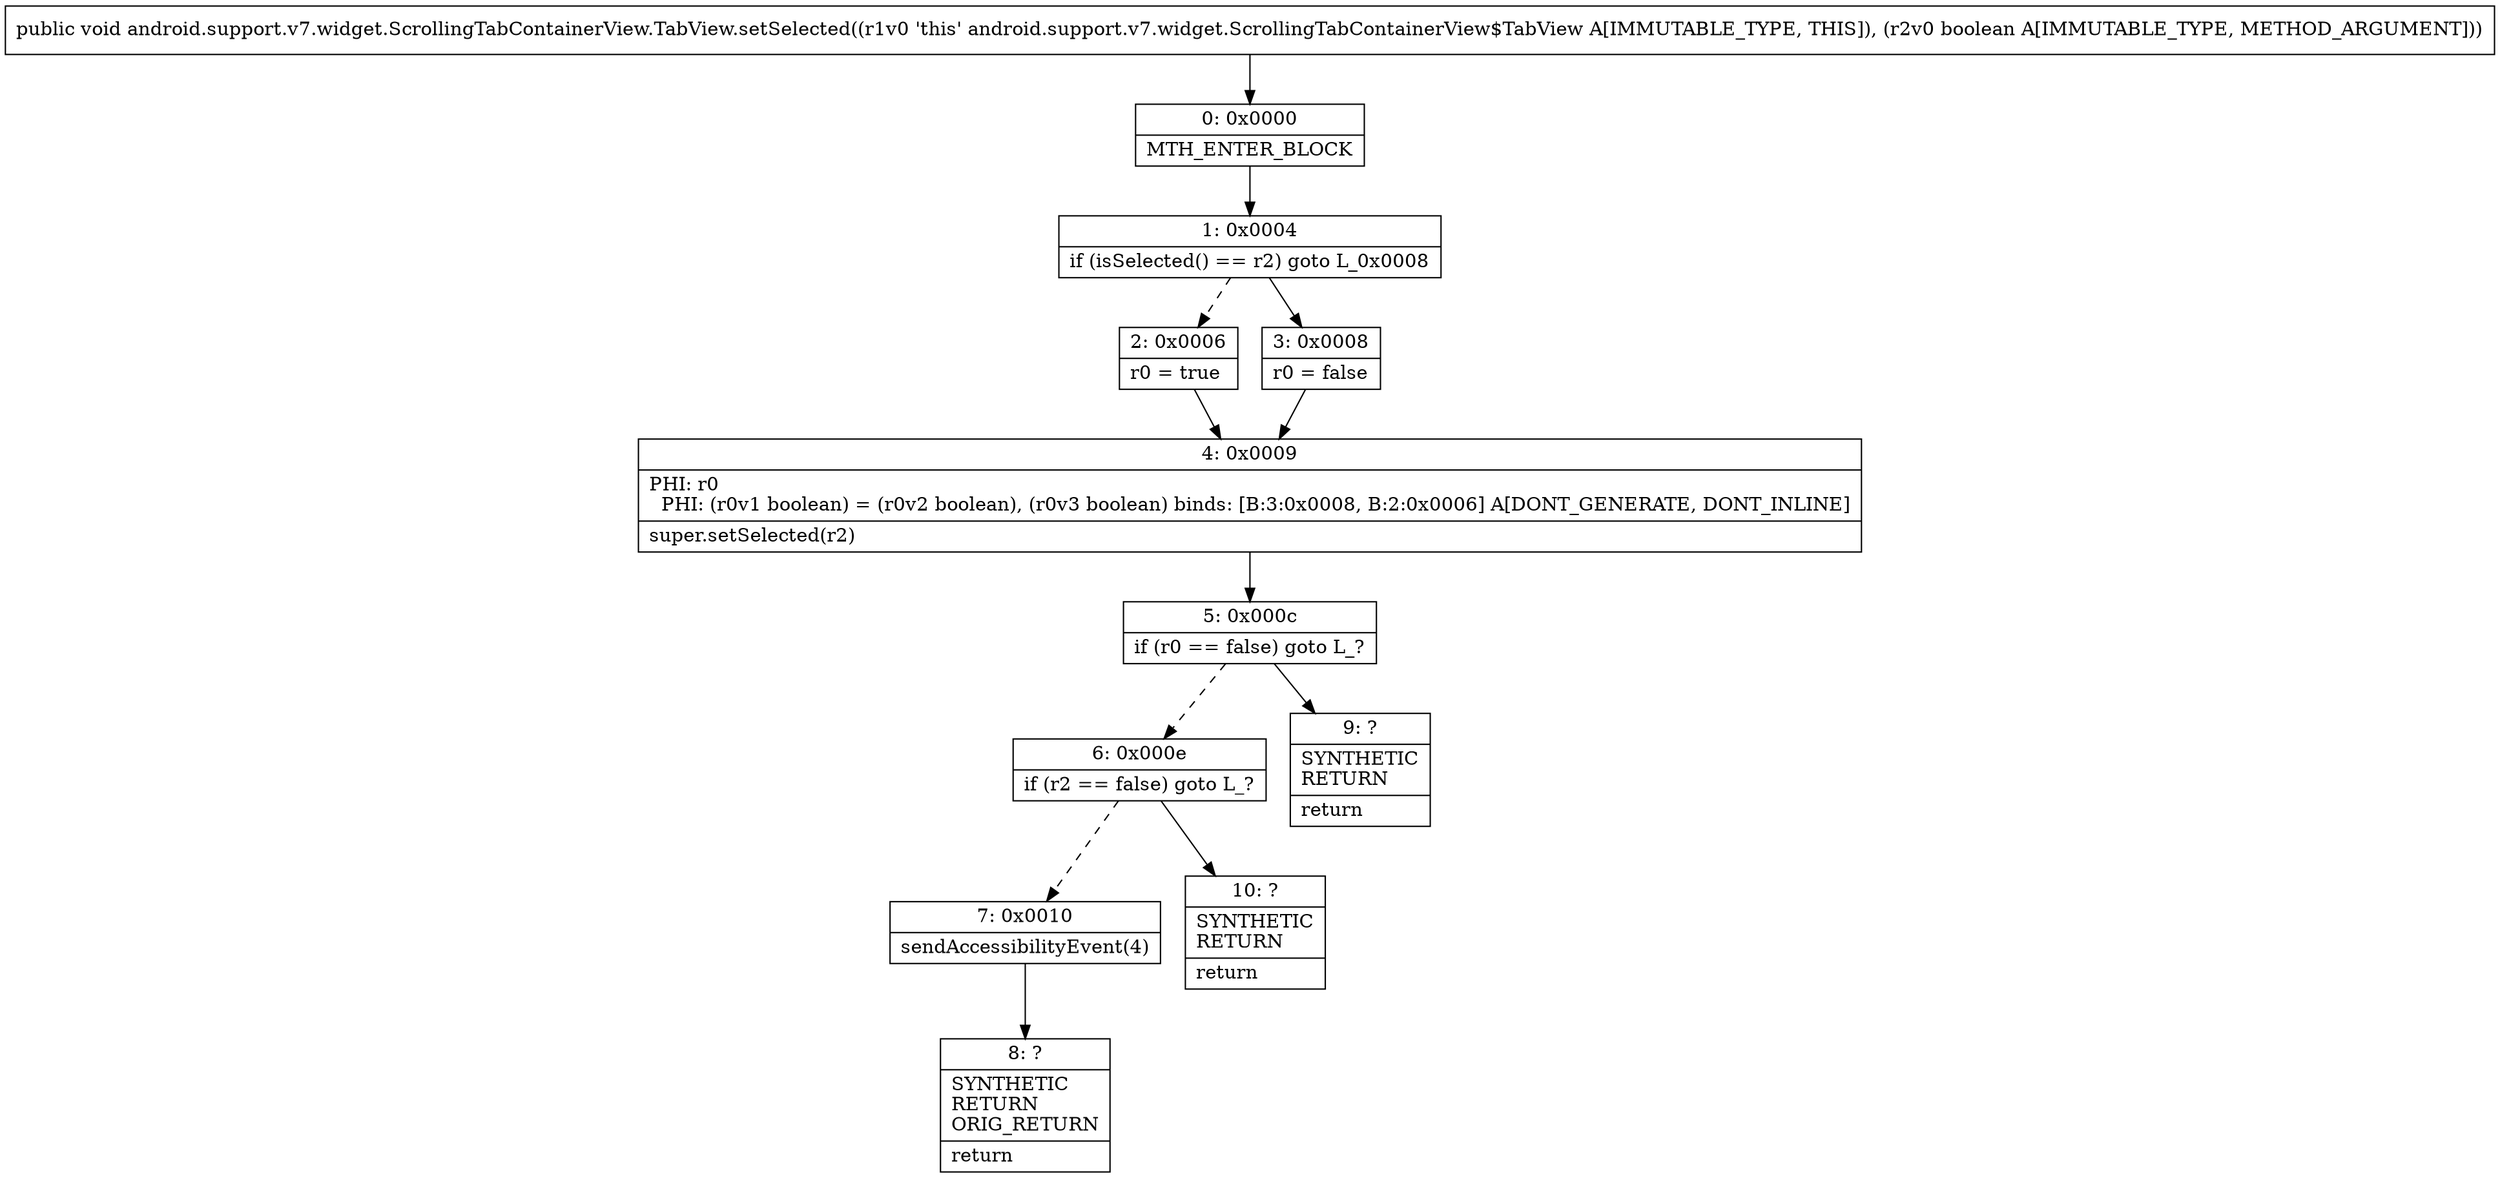 digraph "CFG forandroid.support.v7.widget.ScrollingTabContainerView.TabView.setSelected(Z)V" {
Node_0 [shape=record,label="{0\:\ 0x0000|MTH_ENTER_BLOCK\l}"];
Node_1 [shape=record,label="{1\:\ 0x0004|if (isSelected() == r2) goto L_0x0008\l}"];
Node_2 [shape=record,label="{2\:\ 0x0006|r0 = true\l}"];
Node_3 [shape=record,label="{3\:\ 0x0008|r0 = false\l}"];
Node_4 [shape=record,label="{4\:\ 0x0009|PHI: r0 \l  PHI: (r0v1 boolean) = (r0v2 boolean), (r0v3 boolean) binds: [B:3:0x0008, B:2:0x0006] A[DONT_GENERATE, DONT_INLINE]\l|super.setSelected(r2)\l}"];
Node_5 [shape=record,label="{5\:\ 0x000c|if (r0 == false) goto L_?\l}"];
Node_6 [shape=record,label="{6\:\ 0x000e|if (r2 == false) goto L_?\l}"];
Node_7 [shape=record,label="{7\:\ 0x0010|sendAccessibilityEvent(4)\l}"];
Node_8 [shape=record,label="{8\:\ ?|SYNTHETIC\lRETURN\lORIG_RETURN\l|return\l}"];
Node_9 [shape=record,label="{9\:\ ?|SYNTHETIC\lRETURN\l|return\l}"];
Node_10 [shape=record,label="{10\:\ ?|SYNTHETIC\lRETURN\l|return\l}"];
MethodNode[shape=record,label="{public void android.support.v7.widget.ScrollingTabContainerView.TabView.setSelected((r1v0 'this' android.support.v7.widget.ScrollingTabContainerView$TabView A[IMMUTABLE_TYPE, THIS]), (r2v0 boolean A[IMMUTABLE_TYPE, METHOD_ARGUMENT])) }"];
MethodNode -> Node_0;
Node_0 -> Node_1;
Node_1 -> Node_2[style=dashed];
Node_1 -> Node_3;
Node_2 -> Node_4;
Node_3 -> Node_4;
Node_4 -> Node_5;
Node_5 -> Node_6[style=dashed];
Node_5 -> Node_9;
Node_6 -> Node_7[style=dashed];
Node_6 -> Node_10;
Node_7 -> Node_8;
}

